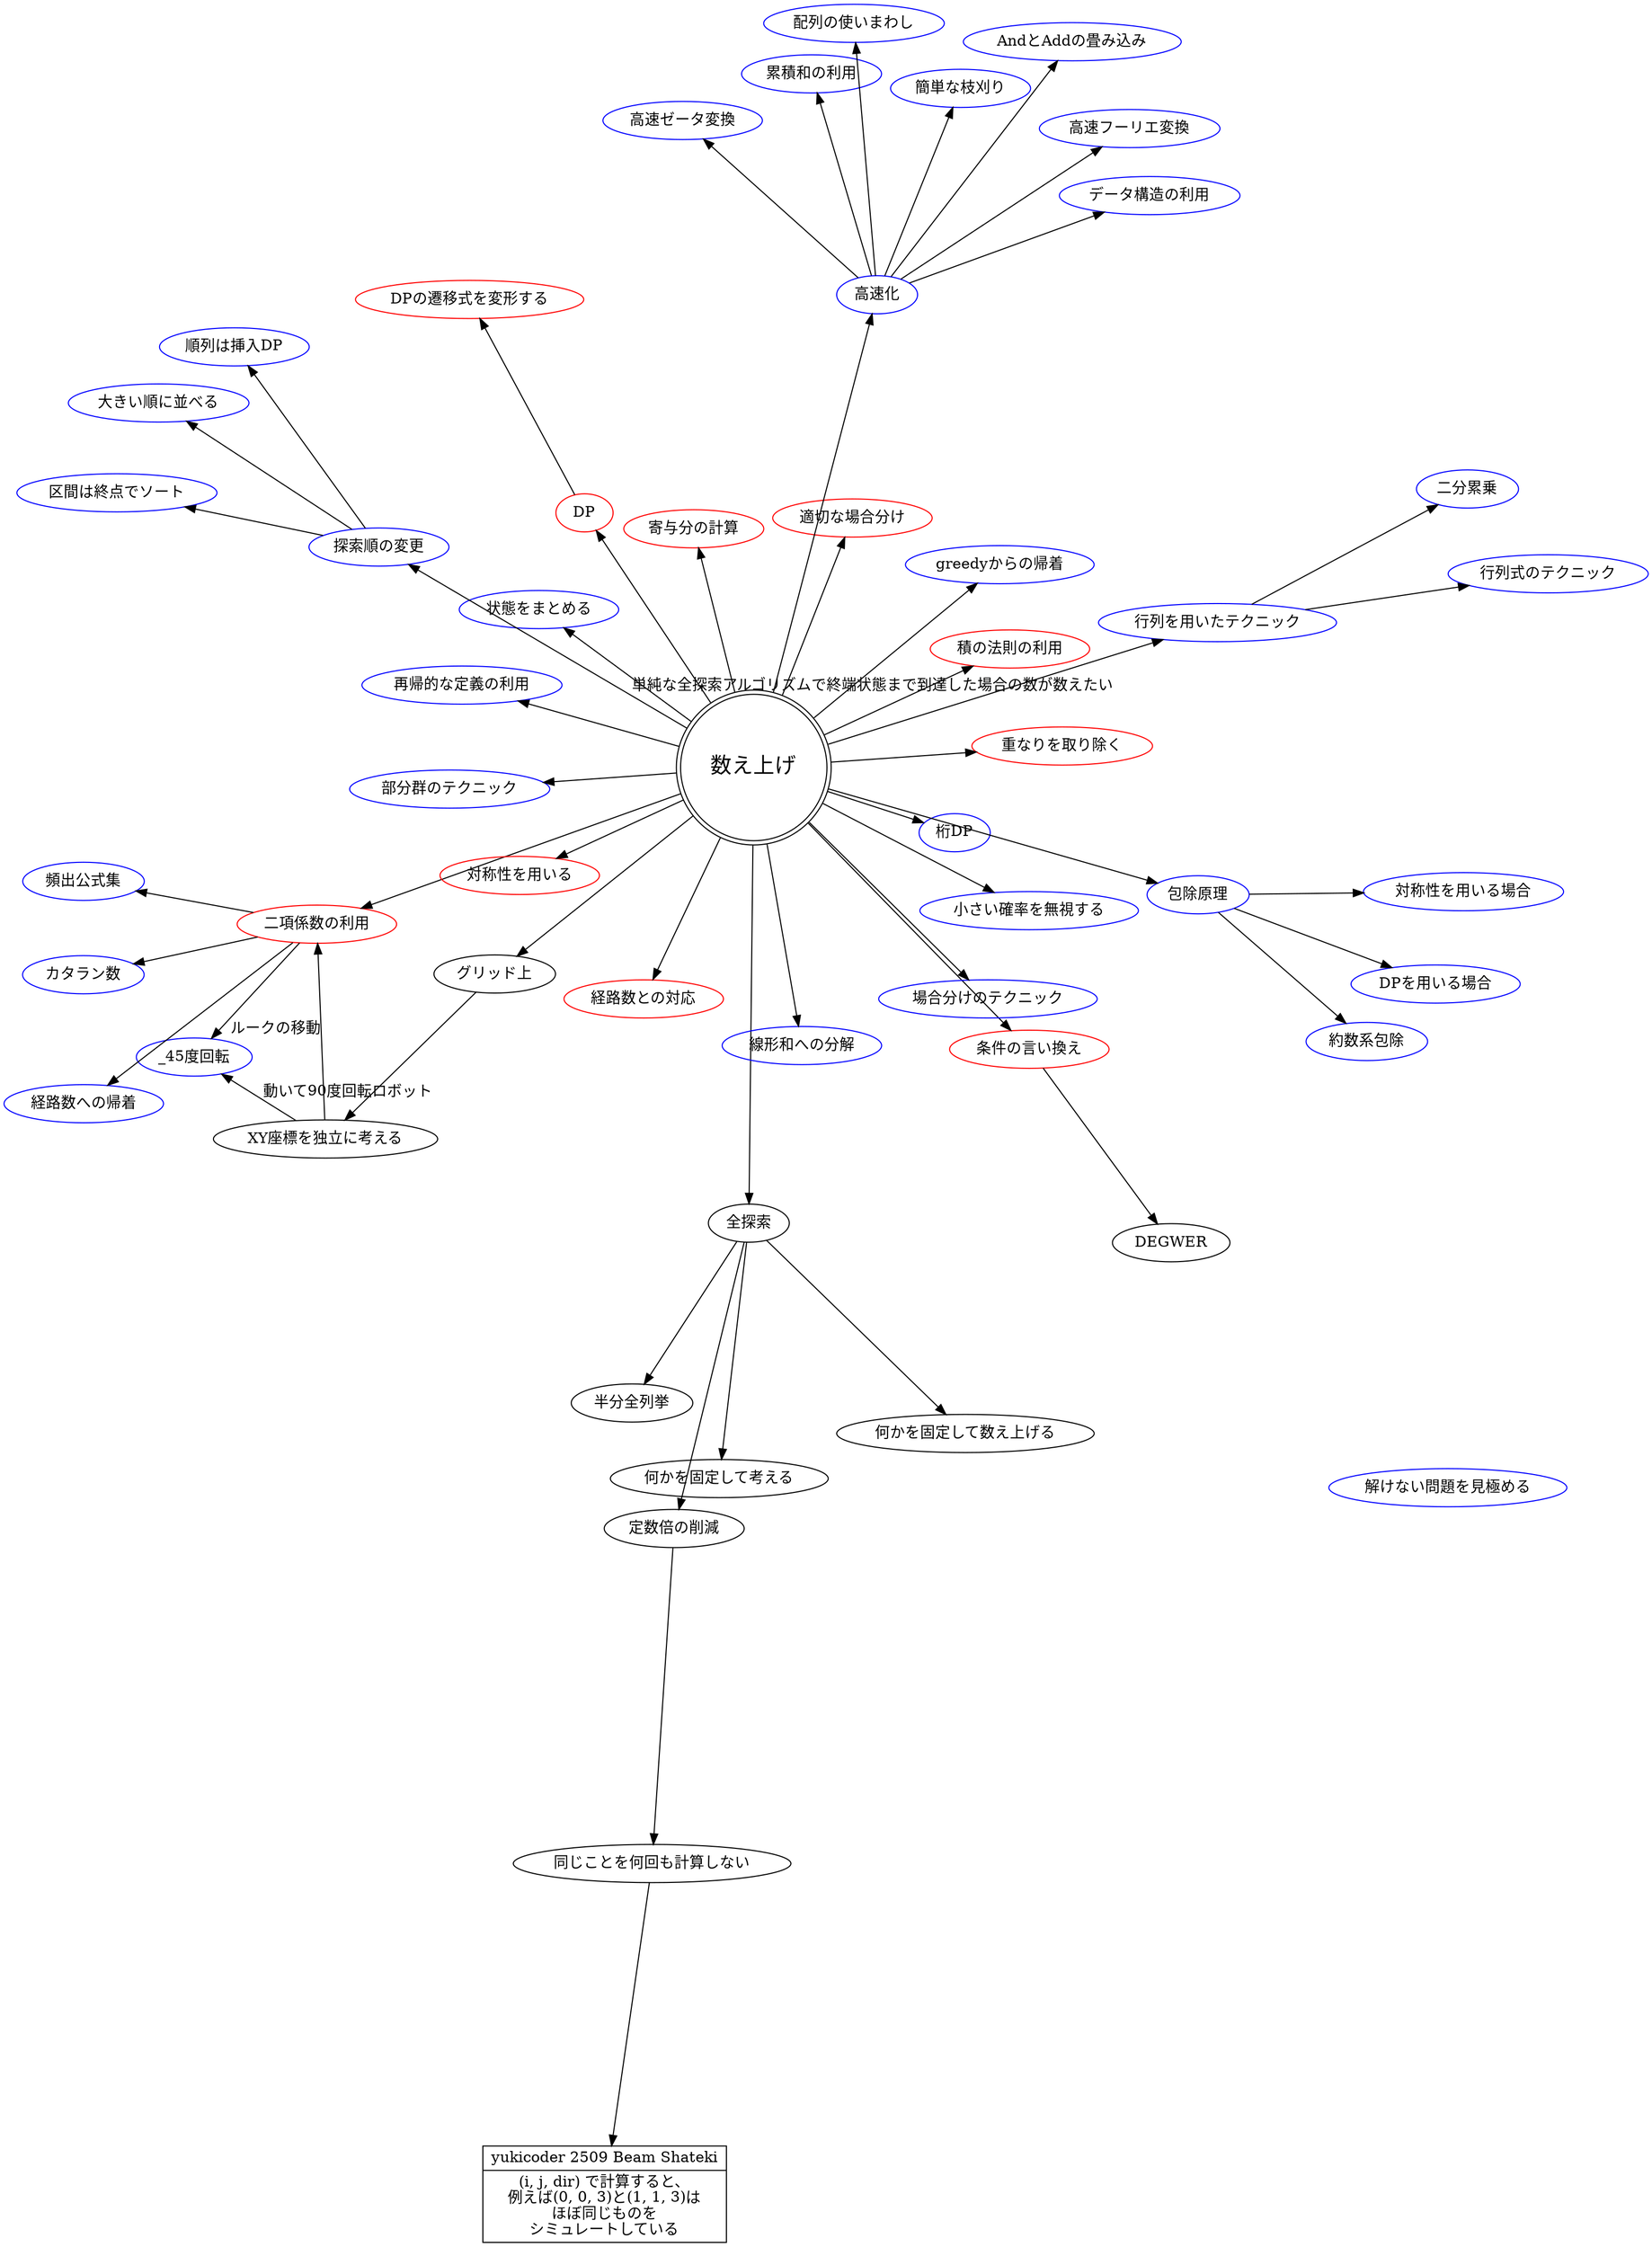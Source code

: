 // https://qiita.com/rubytomato@github/items/51779135bc4b77c8c20d#%E3%82%B0%E3%83%A9%E3%83%95%E3%81%AE%E5%AE%9A%E7%BE%A9
// https://graphviz.org/doc/info/shapes.html

// https://github.com/hamko/procon/blob/master/typical.dot

// cluster から始まる subgraph はハイライトができる

// 新しく追加するノードに関しては問題も添えること

// 問題は record
// で囲む

// red : kazoeage40 で見たけど細分化も例示もできていない
// blue : degwer で見たけど細分化も例示もできていない

digraph G {
    graph [
        layout = fdp;
    ];

    数え上げ [shape = doublecircle, fontsize = 20];

    数え上げ -> グリッド上;
        グリッド上 -> XY座標を独立に考える;
        XY座標を独立に考える -> _45度回転[label="動いて90度回転ロボット"];
        XY座標を独立に考える -> 二項係数の利用[label="ルークの移動"];
            

    数え上げ -> 全探索;

    全探索;
    全探索 -> 何かを固定して考える;
    全探索 -> 何かを固定して数え上げる;
    全探索 -> 半分全列挙;
    全探索 -> 定数倍の削減;
        定数倍の削減 -> 同じことを何回も計算しない;
            y2509[shape = "record", label = "{yukicoder 2509 Beam Shateki|(i, j, dir) で計算すると、\n例えば(0, 0, 3)と(1, 1, 3)は\nほぼ同じものを\nシミュレートしている}"];
            同じことを何回も計算しない -> y2509;
    
    積の法則の利用[color = red];
    二項係数の利用[color = red];
    経路数との対応[color = red];
    
    DP[color = red];

    寄与分の計算[color = red];

    重なりを取り除く[color = red];
    適切な場合分け[color = red];
    条件の言い換え[color = red];
    対称性を用いる[color = red];

    DPの遷移式を変形する[color = red];

    数え上げ -> 積の法則の利用;
    数え上げ -> 二項係数の利用;
    数え上げ -> 経路数との対応;
    数え上げ -> DP;
    数え上げ -> 寄与分の計算;
    数え上げ -> 重なりを取り除く;
    数え上げ -> 適切な場合分け;
    数え上げ -> 条件の言い換え;
    数え上げ -> 対称性を用いる;
    DP -> DPの遷移式を変形する;

    状態をまとめる[color = blue];
    
    数え上げ -> 状態をまとめる [label="単純な全探索アルゴリズムで終端状態まで到達した場合の数が数えたい"];

    探索順の変更[color = blue];
        大きい順に並べる[color = blue];
        順列は挿入DP[color = blue];
        区間は終点でソート[color = blue];

    数え上げ -> 探索順の変更;
        探索順の変更 -> 大きい順に並べる;
        探索順の変更 -> 順列は挿入DP;
        探索順の変更 -> 区間は終点でソート;
    
    条件の言い換え -> DEGWER;
    
    greedyからの帰着[color = blue];

    数え上げ -> greedyからの帰着;

    場合分けのテクニック[color = blue];

    数え上げ -> 場合分けのテクニック;

    線形和への分解[color = blue];

    数え上げ -> 線形和への分解;
    
    部分群のテクニック[color = blue];

    数え上げ -> 部分群のテクニック;

    再帰的な定義の利用[color = blue];

    数え上げ -> 再帰的な定義の利用;

    桁DP[color = blue];

    数え上げ -> 桁DP;

    高速化[color = blue];
        累積和の利用[color = blue];
        データ構造の利用[color = blue];
        配列の使いまわし[color = blue];
        高速フーリエ変換[color = blue];
        高速ゼータ変換[color = blue];
        AndとAddの畳み込み[color = blue];
        簡単な枝刈り[color = blue];

    数え上げ -> 高速化;
        高速化 -> 累積和の利用;
        高速化 -> データ構造の利用;
        高速化 -> 配列の使いまわし;
        高速化 -> 高速フーリエ変換;
        高速化 -> 高速ゼータ変換;
        高速化 -> AndとAddの畳み込み;
        高速化 -> 簡単な枝刈り;
    
    行列を用いたテクニック[color = blue];
        二分累乗[color = blue];
        行列式のテクニック[color = blue];

    数え上げ -> 行列を用いたテクニック;
        行列を用いたテクニック -> 二分累乗;
        行列を用いたテクニック -> 行列式のテクニック;

    小さい確率を無視する[color = blue];

    数え上げ -> 小さい確率を無視する;

    二項係数の利用;
        頻出公式集[color = blue];
        経路数への帰着[color = blue];
        _45度回転[color = blue];
        カタラン数[color = blue];

        二項係数の利用 -> 頻出公式集;
        二項係数の利用 -> 経路数への帰着;
        二項係数の利用 -> _45度回転;
        二項係数の利用 -> カタラン数;

    包除原理[color = blue];
        対称性を用いる場合[color = blue];
        DPを用いる場合[color = blue];
        約数系包除[color = blue];
    数え上げ -> 包除原理;
        包除原理 -> 対称性を用いる場合;
        包除原理 -> DPを用いる場合;
        包除原理 -> 約数系包除;

    解けない問題を見極める[color = blue];
}
